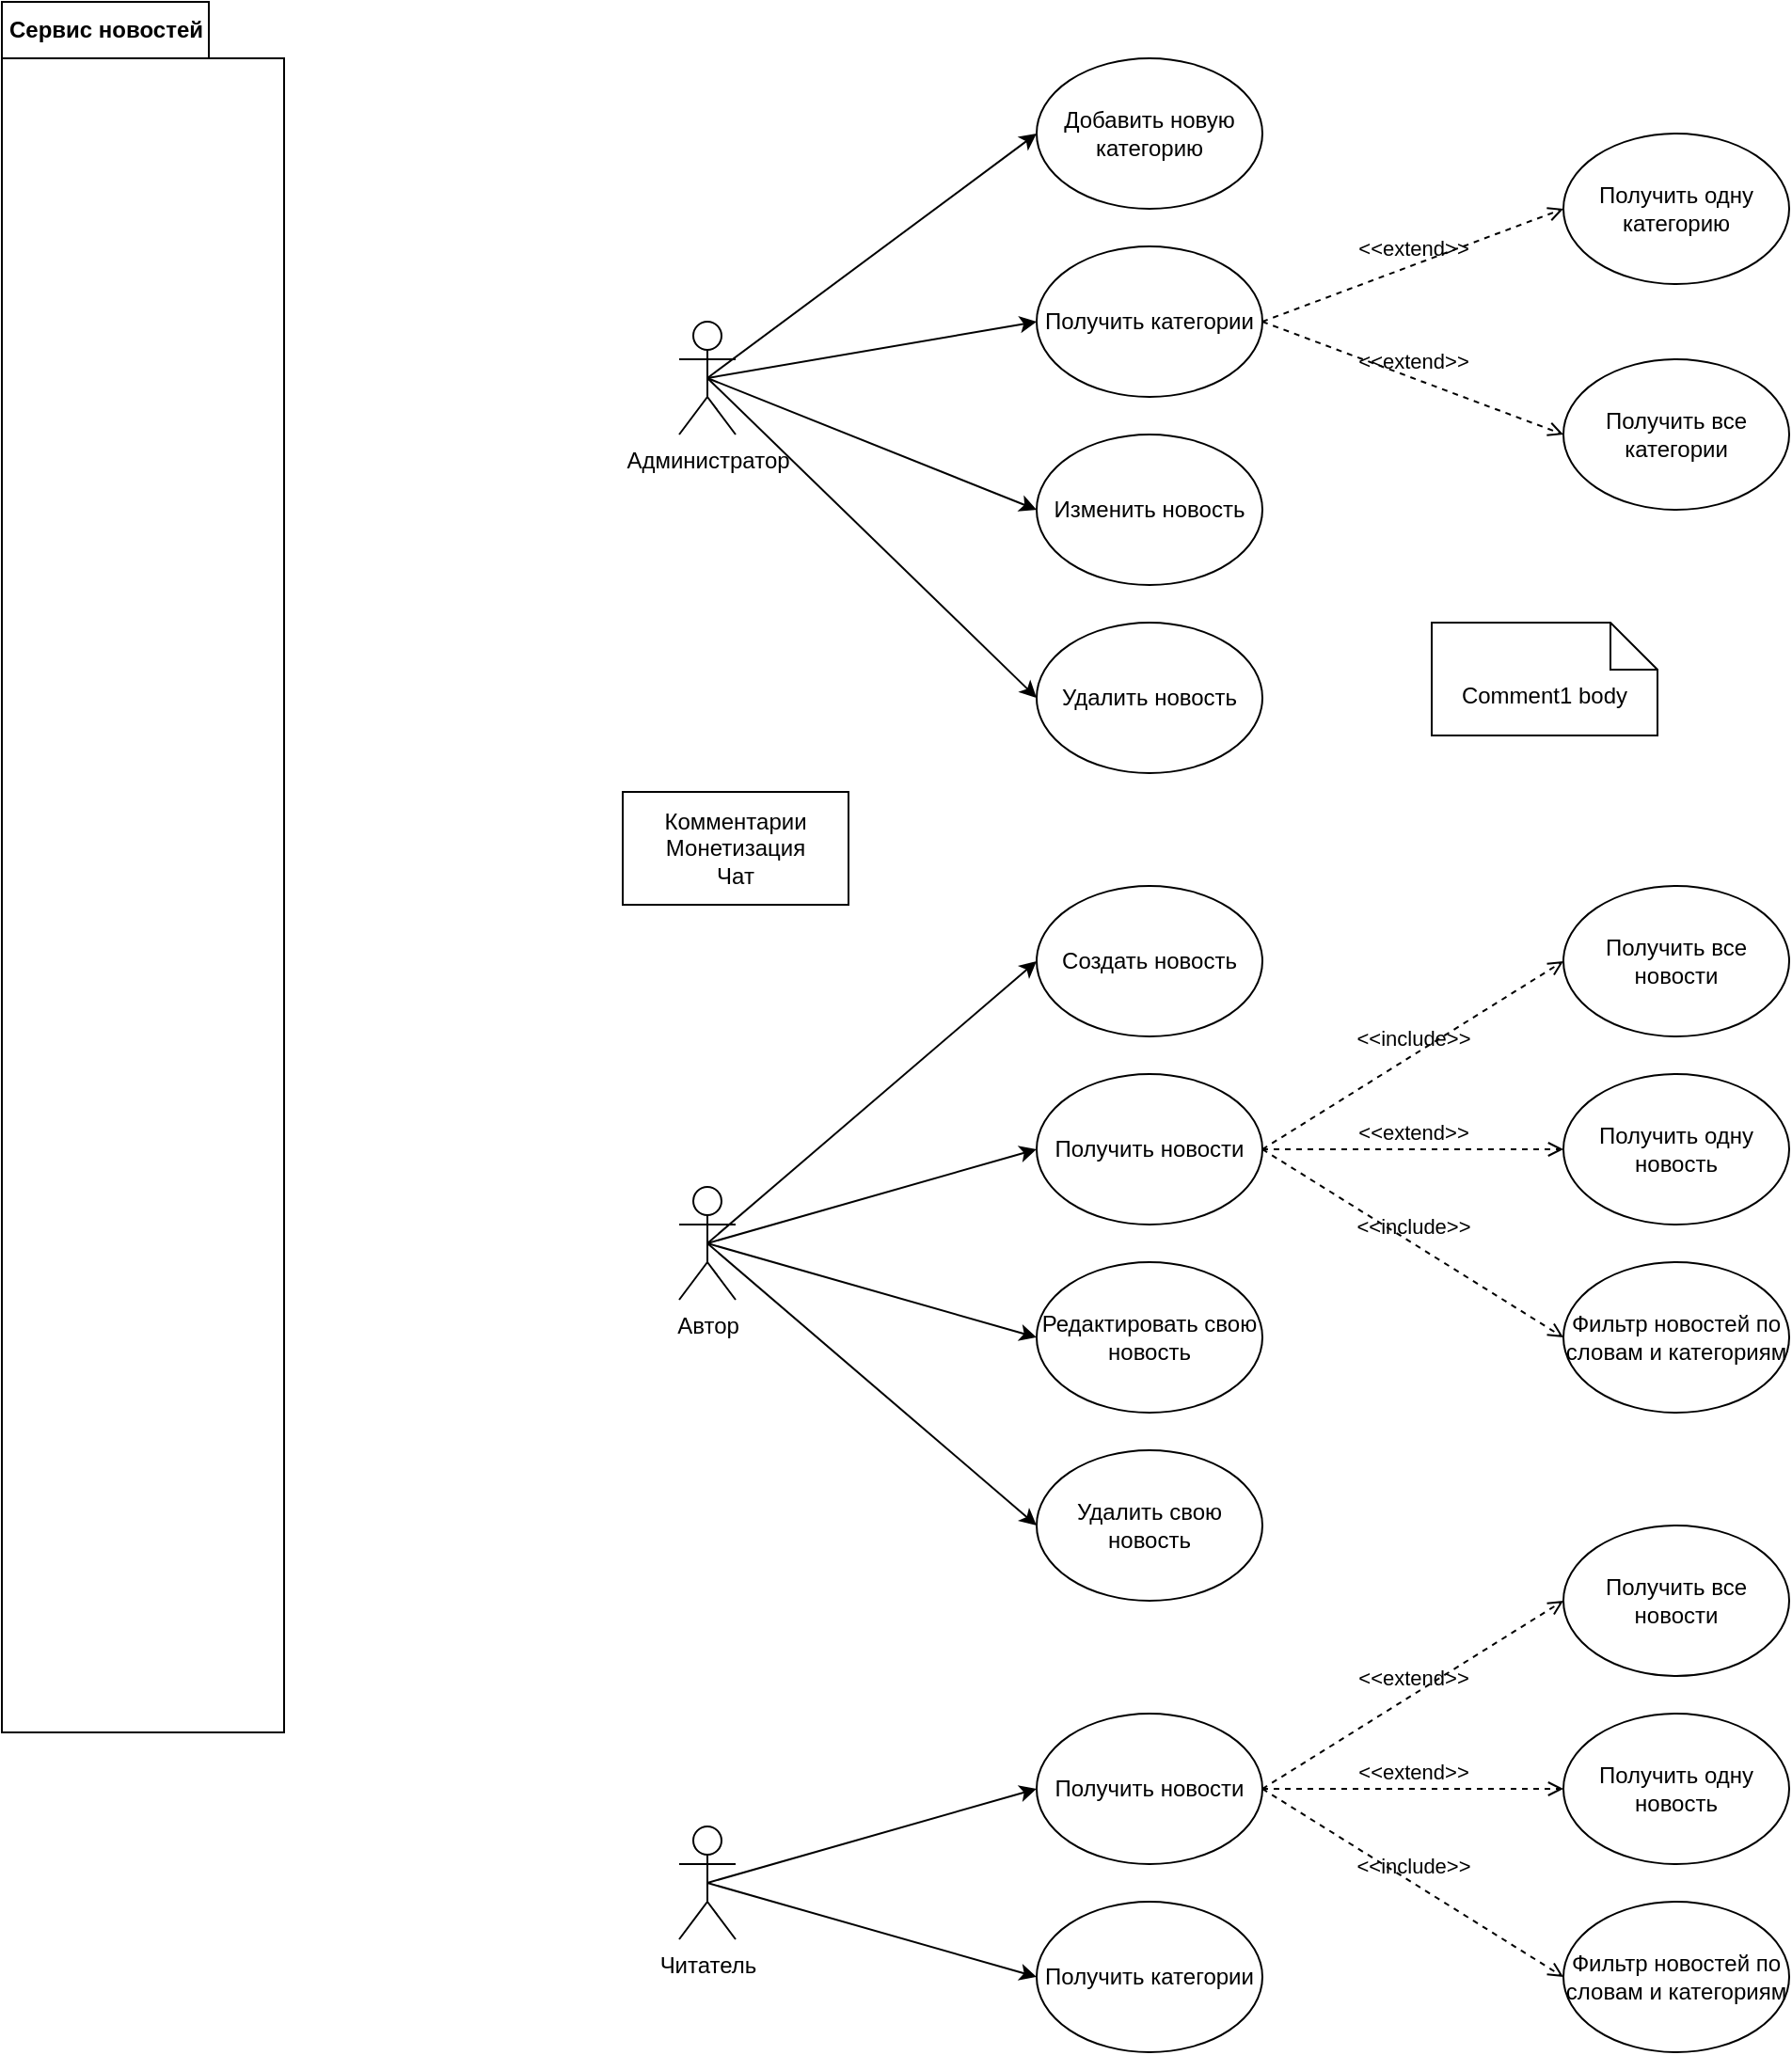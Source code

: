 <mxfile version="15.8.2" type="device"><diagram id="oz_NcwjrZWuPI2gs0nzu" name="Page-1"><mxGraphModel dx="2201" dy="789" grid="1" gridSize="10" guides="1" tooltips="1" connect="1" arrows="1" fold="1" page="1" pageScale="1" pageWidth="827" pageHeight="1169" math="0" shadow="0"><root><mxCell id="0"/><mxCell id="1" parent="0"/><mxCell id="OUSVZGhMvtVFj8PuR1W5-54" value="Сервис новостей" style="shape=folder;fontStyle=1;tabWidth=110;tabHeight=30;tabPosition=left;html=1;boundedLbl=1;labelInHeader=1;container=1;collapsible=0;recursiveResize=0;" parent="1" vertex="1"><mxGeometry x="-270" y="10" width="150" height="920" as="geometry"/></mxCell><mxCell id="OUSVZGhMvtVFj8PuR1W5-95" style="edgeStyle=none;rounded=0;orthogonalLoop=1;jettySize=auto;html=1;exitX=0.5;exitY=0.5;exitDx=0;exitDy=0;exitPerimeter=0;entryX=0;entryY=0.5;entryDx=0;entryDy=0;" parent="1" source="OUSVZGhMvtVFj8PuR1W5-98" target="OUSVZGhMvtVFj8PuR1W5-107" edge="1"><mxGeometry relative="1" as="geometry"/></mxCell><mxCell id="OUSVZGhMvtVFj8PuR1W5-96" style="edgeStyle=none;rounded=0;orthogonalLoop=1;jettySize=auto;html=1;exitX=0.5;exitY=0.5;exitDx=0;exitDy=0;exitPerimeter=0;entryX=0;entryY=0.5;entryDx=0;entryDy=0;" parent="1" source="OUSVZGhMvtVFj8PuR1W5-98" target="OUSVZGhMvtVFj8PuR1W5-108" edge="1"><mxGeometry relative="1" as="geometry"/></mxCell><mxCell id="OUSVZGhMvtVFj8PuR1W5-97" style="edgeStyle=none;rounded=0;orthogonalLoop=1;jettySize=auto;html=1;exitX=0.5;exitY=0.5;exitDx=0;exitDy=0;exitPerimeter=0;entryX=0;entryY=0.5;entryDx=0;entryDy=0;" parent="1" source="OUSVZGhMvtVFj8PuR1W5-98" target="OUSVZGhMvtVFj8PuR1W5-114" edge="1"><mxGeometry relative="1" as="geometry"/></mxCell><mxCell id="OUSVZGhMvtVFj8PuR1W5-135" style="edgeStyle=none;rounded=0;orthogonalLoop=1;jettySize=auto;html=1;exitX=0.5;exitY=0.5;exitDx=0;exitDy=0;exitPerimeter=0;entryX=0;entryY=0.5;entryDx=0;entryDy=0;" parent="1" source="OUSVZGhMvtVFj8PuR1W5-98" target="OUSVZGhMvtVFj8PuR1W5-134" edge="1"><mxGeometry relative="1" as="geometry"/></mxCell><mxCell id="OUSVZGhMvtVFj8PuR1W5-98" value="Администратор" style="shape=umlActor;verticalLabelPosition=bottom;verticalAlign=top;html=1;outlineConnect=0;" parent="1" vertex="1"><mxGeometry x="90" y="180" width="30" height="60" as="geometry"/></mxCell><mxCell id="OUSVZGhMvtVFj8PuR1W5-99" style="edgeStyle=none;rounded=0;orthogonalLoop=1;jettySize=auto;html=1;exitX=0.5;exitY=0.5;exitDx=0;exitDy=0;exitPerimeter=0;entryX=0;entryY=0.5;entryDx=0;entryDy=0;" parent="1" source="OUSVZGhMvtVFj8PuR1W5-103" target="OUSVZGhMvtVFj8PuR1W5-111" edge="1"><mxGeometry relative="1" as="geometry"/></mxCell><mxCell id="OUSVZGhMvtVFj8PuR1W5-100" style="edgeStyle=none;rounded=0;orthogonalLoop=1;jettySize=auto;html=1;exitX=0.5;exitY=0.5;exitDx=0;exitDy=0;exitPerimeter=0;entryX=0;entryY=0.5;entryDx=0;entryDy=0;" parent="1" source="OUSVZGhMvtVFj8PuR1W5-103" target="OUSVZGhMvtVFj8PuR1W5-113" edge="1"><mxGeometry relative="1" as="geometry"/></mxCell><mxCell id="OUSVZGhMvtVFj8PuR1W5-101" style="edgeStyle=none;rounded=0;orthogonalLoop=1;jettySize=auto;html=1;exitX=0.5;exitY=0.5;exitDx=0;exitDy=0;exitPerimeter=0;entryX=0;entryY=0.5;entryDx=0;entryDy=0;" parent="1" source="OUSVZGhMvtVFj8PuR1W5-103" target="OUSVZGhMvtVFj8PuR1W5-109" edge="1"><mxGeometry relative="1" as="geometry"/></mxCell><mxCell id="OUSVZGhMvtVFj8PuR1W5-102" style="edgeStyle=none;rounded=0;orthogonalLoop=1;jettySize=auto;html=1;exitX=0.5;exitY=0.5;exitDx=0;exitDy=0;exitPerimeter=0;entryX=0;entryY=0.5;entryDx=0;entryDy=0;" parent="1" source="OUSVZGhMvtVFj8PuR1W5-103" target="OUSVZGhMvtVFj8PuR1W5-115" edge="1"><mxGeometry relative="1" as="geometry"/></mxCell><mxCell id="OUSVZGhMvtVFj8PuR1W5-103" value="Автор" style="shape=umlActor;verticalLabelPosition=bottom;verticalAlign=top;html=1;outlineConnect=0;" parent="1" vertex="1"><mxGeometry x="90" y="640" width="30" height="60" as="geometry"/></mxCell><mxCell id="OUSVZGhMvtVFj8PuR1W5-104" style="rounded=0;orthogonalLoop=1;jettySize=auto;html=1;exitX=0.5;exitY=0.5;exitDx=0;exitDy=0;exitPerimeter=0;entryX=0;entryY=0.5;entryDx=0;entryDy=0;" parent="1" source="OUSVZGhMvtVFj8PuR1W5-106" target="OUSVZGhMvtVFj8PuR1W5-110" edge="1"><mxGeometry relative="1" as="geometry"/></mxCell><mxCell id="OUSVZGhMvtVFj8PuR1W5-105" style="rounded=0;orthogonalLoop=1;jettySize=auto;html=1;exitX=0.5;exitY=0.5;exitDx=0;exitDy=0;exitPerimeter=0;entryX=0;entryY=0.5;entryDx=0;entryDy=0;" parent="1" source="OUSVZGhMvtVFj8PuR1W5-106" target="OUSVZGhMvtVFj8PuR1W5-112" edge="1"><mxGeometry relative="1" as="geometry"/></mxCell><mxCell id="OUSVZGhMvtVFj8PuR1W5-106" value="Читатель&lt;br&gt;" style="shape=umlActor;verticalLabelPosition=bottom;verticalAlign=top;html=1;outlineConnect=0;" parent="1" vertex="1"><mxGeometry x="90" y="980" width="30" height="60" as="geometry"/></mxCell><mxCell id="OUSVZGhMvtVFj8PuR1W5-107" value="Удалить новость" style="ellipse;whiteSpace=wrap;html=1;" parent="1" vertex="1"><mxGeometry x="280" y="340" width="120" height="80" as="geometry"/></mxCell><mxCell id="OUSVZGhMvtVFj8PuR1W5-108" value="Получить категории" style="ellipse;whiteSpace=wrap;html=1;" parent="1" vertex="1"><mxGeometry x="280" y="140" width="120" height="80" as="geometry"/></mxCell><mxCell id="OUSVZGhMvtVFj8PuR1W5-109" value="Получить новости" style="ellipse;whiteSpace=wrap;html=1;" parent="1" vertex="1"><mxGeometry x="280" y="580" width="120" height="80" as="geometry"/></mxCell><mxCell id="OUSVZGhMvtVFj8PuR1W5-110" value="Получить новости" style="ellipse;whiteSpace=wrap;html=1;" parent="1" vertex="1"><mxGeometry x="280" y="920" width="120" height="80" as="geometry"/></mxCell><mxCell id="OUSVZGhMvtVFj8PuR1W5-111" value="Создать новость" style="ellipse;whiteSpace=wrap;html=1;" parent="1" vertex="1"><mxGeometry x="280" y="480" width="120" height="80" as="geometry"/></mxCell><mxCell id="OUSVZGhMvtVFj8PuR1W5-112" value="Получить категории" style="ellipse;whiteSpace=wrap;html=1;" parent="1" vertex="1"><mxGeometry x="280" y="1020" width="120" height="80" as="geometry"/></mxCell><mxCell id="OUSVZGhMvtVFj8PuR1W5-113" value="Удалить свою новость" style="ellipse;whiteSpace=wrap;html=1;" parent="1" vertex="1"><mxGeometry x="280" y="780" width="120" height="80" as="geometry"/></mxCell><mxCell id="OUSVZGhMvtVFj8PuR1W5-114" value="Изменить новость" style="ellipse;whiteSpace=wrap;html=1;" parent="1" vertex="1"><mxGeometry x="280" y="240" width="120" height="80" as="geometry"/></mxCell><mxCell id="OUSVZGhMvtVFj8PuR1W5-115" value="Редактировать свою новость" style="ellipse;whiteSpace=wrap;html=1;" parent="1" vertex="1"><mxGeometry x="280" y="680" width="120" height="80" as="geometry"/></mxCell><mxCell id="OUSVZGhMvtVFj8PuR1W5-116" value="&lt;span&gt;Получить одну новость&lt;/span&gt;" style="ellipse;whiteSpace=wrap;html=1;" parent="1" vertex="1"><mxGeometry x="560" y="920" width="120" height="80" as="geometry"/></mxCell><mxCell id="OUSVZGhMvtVFj8PuR1W5-117" value="&lt;span&gt;Получить одну новость&lt;/span&gt;" style="ellipse;whiteSpace=wrap;html=1;" parent="1" vertex="1"><mxGeometry x="560" y="580" width="120" height="80" as="geometry"/></mxCell><mxCell id="OUSVZGhMvtVFj8PuR1W5-118" value="Получить одну категорию" style="ellipse;whiteSpace=wrap;html=1;" parent="1" vertex="1"><mxGeometry x="560" y="80" width="120" height="80" as="geometry"/></mxCell><mxCell id="OUSVZGhMvtVFj8PuR1W5-119" value="&lt;span&gt;Получить все категории&lt;/span&gt;" style="ellipse;whiteSpace=wrap;html=1;" parent="1" vertex="1"><mxGeometry x="560" y="200" width="120" height="80" as="geometry"/></mxCell><mxCell id="OUSVZGhMvtVFj8PuR1W5-120" value="&lt;span&gt;Получить все новости&lt;/span&gt;" style="ellipse;whiteSpace=wrap;html=1;" parent="1" vertex="1"><mxGeometry x="560" y="820" width="120" height="80" as="geometry"/></mxCell><mxCell id="OUSVZGhMvtVFj8PuR1W5-121" value="&lt;span&gt;Получить все новости&lt;/span&gt;" style="ellipse;whiteSpace=wrap;html=1;" parent="1" vertex="1"><mxGeometry x="560" y="480" width="120" height="80" as="geometry"/></mxCell><mxCell id="OUSVZGhMvtVFj8PuR1W5-122" value="&lt;span&gt;Фильтр новостей по словам и категориям&lt;br&gt;&lt;/span&gt;" style="ellipse;whiteSpace=wrap;html=1;" parent="1" vertex="1"><mxGeometry x="560" y="680" width="120" height="80" as="geometry"/></mxCell><mxCell id="OUSVZGhMvtVFj8PuR1W5-123" value="&amp;lt;&amp;lt;extend&amp;gt;&amp;gt;" style="html=1;verticalAlign=bottom;labelBackgroundColor=none;endArrow=open;endFill=0;dashed=1;rounded=0;exitX=1;exitY=0.5;exitDx=0;exitDy=0;entryX=0;entryY=0.5;entryDx=0;entryDy=0;" parent="1" source="OUSVZGhMvtVFj8PuR1W5-108" target="OUSVZGhMvtVFj8PuR1W5-119" edge="1"><mxGeometry width="160" relative="1" as="geometry"><mxPoint x="420" y="210" as="sourcePoint"/><mxPoint x="570" y="329.5" as="targetPoint"/></mxGeometry></mxCell><mxCell id="OUSVZGhMvtVFj8PuR1W5-124" value="&amp;lt;&amp;lt;extend&amp;gt;&amp;gt;" style="html=1;verticalAlign=bottom;labelBackgroundColor=none;endArrow=open;endFill=0;dashed=1;rounded=0;exitX=1;exitY=0.5;exitDx=0;exitDy=0;entryX=0;entryY=0.5;entryDx=0;entryDy=0;" parent="1" source="OUSVZGhMvtVFj8PuR1W5-108" target="OUSVZGhMvtVFj8PuR1W5-118" edge="1"><mxGeometry width="160" relative="1" as="geometry"><mxPoint x="410" y="209.5" as="sourcePoint"/><mxPoint x="570" y="209.5" as="targetPoint"/></mxGeometry></mxCell><mxCell id="OUSVZGhMvtVFj8PuR1W5-125" value="Фильтр новостей по словам и категориям" style="ellipse;whiteSpace=wrap;html=1;" parent="1" vertex="1"><mxGeometry x="560" y="1020" width="120" height="80" as="geometry"/></mxCell><mxCell id="OUSVZGhMvtVFj8PuR1W5-126" value="&amp;lt;&amp;lt;extend&amp;gt;&amp;gt;" style="html=1;verticalAlign=bottom;labelBackgroundColor=none;endArrow=open;endFill=0;dashed=1;rounded=0;exitX=1;exitY=0.5;exitDx=0;exitDy=0;entryX=0;entryY=0.5;entryDx=0;entryDy=0;" parent="1" source="OUSVZGhMvtVFj8PuR1W5-109" target="OUSVZGhMvtVFj8PuR1W5-117" edge="1"><mxGeometry width="160" relative="1" as="geometry"><mxPoint x="420" y="820" as="sourcePoint"/><mxPoint x="580" y="820" as="targetPoint"/></mxGeometry></mxCell><mxCell id="OUSVZGhMvtVFj8PuR1W5-127" value="&amp;lt;&amp;lt;extend&amp;gt;&amp;gt;" style="html=1;verticalAlign=bottom;labelBackgroundColor=none;endArrow=open;endFill=0;dashed=1;rounded=0;entryX=0;entryY=0.5;entryDx=0;entryDy=0;exitX=1;exitY=0.5;exitDx=0;exitDy=0;" parent="1" source="OUSVZGhMvtVFj8PuR1W5-110" target="OUSVZGhMvtVFj8PuR1W5-120" edge="1"><mxGeometry width="160" relative="1" as="geometry"><mxPoint x="410" y="929.5" as="sourcePoint"/><mxPoint x="570" y="929.5" as="targetPoint"/></mxGeometry></mxCell><mxCell id="OUSVZGhMvtVFj8PuR1W5-128" value="&amp;lt;&amp;lt;extend&amp;gt;&amp;gt;" style="html=1;verticalAlign=bottom;labelBackgroundColor=none;endArrow=open;endFill=0;dashed=1;rounded=0;exitX=1;exitY=0.5;exitDx=0;exitDy=0;entryX=0;entryY=0.5;entryDx=0;entryDy=0;" parent="1" source="OUSVZGhMvtVFj8PuR1W5-110" target="OUSVZGhMvtVFj8PuR1W5-116" edge="1"><mxGeometry width="160" relative="1" as="geometry"><mxPoint x="410" y="929.5" as="sourcePoint"/><mxPoint x="570" y="929.5" as="targetPoint"/></mxGeometry></mxCell><mxCell id="OUSVZGhMvtVFj8PuR1W5-129" value="&amp;lt;&amp;lt;include&amp;gt;&amp;gt;" style="html=1;verticalAlign=bottom;labelBackgroundColor=none;endArrow=open;endFill=0;dashed=1;rounded=0;entryX=0;entryY=0.5;entryDx=0;entryDy=0;exitX=1;exitY=0.5;exitDx=0;exitDy=0;" parent="1" source="OUSVZGhMvtVFj8PuR1W5-109" target="OUSVZGhMvtVFj8PuR1W5-121" edge="1"><mxGeometry width="160" relative="1" as="geometry"><mxPoint x="410" y="810" as="sourcePoint"/><mxPoint x="570" y="569.5" as="targetPoint"/></mxGeometry></mxCell><mxCell id="OUSVZGhMvtVFj8PuR1W5-130" value="&amp;lt;&amp;lt;include&amp;gt;&amp;gt;" style="html=1;verticalAlign=bottom;labelBackgroundColor=none;endArrow=open;endFill=0;dashed=1;rounded=0;entryX=0;entryY=0.5;entryDx=0;entryDy=0;exitX=1;exitY=0.5;exitDx=0;exitDy=0;" parent="1" source="OUSVZGhMvtVFj8PuR1W5-109" target="OUSVZGhMvtVFj8PuR1W5-122" edge="1"><mxGeometry width="160" relative="1" as="geometry"><mxPoint x="410" y="810" as="sourcePoint"/><mxPoint x="510" y="560" as="targetPoint"/></mxGeometry></mxCell><mxCell id="OUSVZGhMvtVFj8PuR1W5-131" value="&amp;lt;&amp;lt;include&amp;gt;&amp;gt;" style="html=1;verticalAlign=bottom;labelBackgroundColor=none;endArrow=open;endFill=0;dashed=1;rounded=0;entryX=0;entryY=0.5;entryDx=0;entryDy=0;exitX=1;exitY=0.5;exitDx=0;exitDy=0;" parent="1" source="OUSVZGhMvtVFj8PuR1W5-110" target="OUSVZGhMvtVFj8PuR1W5-125" edge="1"><mxGeometry width="160" relative="1" as="geometry"><mxPoint x="410" y="930" as="sourcePoint"/><mxPoint x="530" y="1030" as="targetPoint"/></mxGeometry></mxCell><mxCell id="OUSVZGhMvtVFj8PuR1W5-134" value="Добавить новую категорию" style="ellipse;whiteSpace=wrap;html=1;" parent="1" vertex="1"><mxGeometry x="280" y="40" width="120" height="80" as="geometry"/></mxCell><mxCell id="OUSVZGhMvtVFj8PuR1W5-137" value="Комментарии&lt;br&gt;Монетизация&lt;br&gt;Чат" style="rounded=0;whiteSpace=wrap;html=1;" parent="1" vertex="1"><mxGeometry x="60" y="430" width="120" height="60" as="geometry"/></mxCell><mxCell id="OUSVZGhMvtVFj8PuR1W5-138" value="Comment1 body" style="shape=note2;boundedLbl=1;whiteSpace=wrap;html=1;size=25;verticalAlign=top;align=center;" parent="1" vertex="1"><mxGeometry x="490" y="340" width="120" height="60" as="geometry"/></mxCell></root></mxGraphModel></diagram></mxfile>